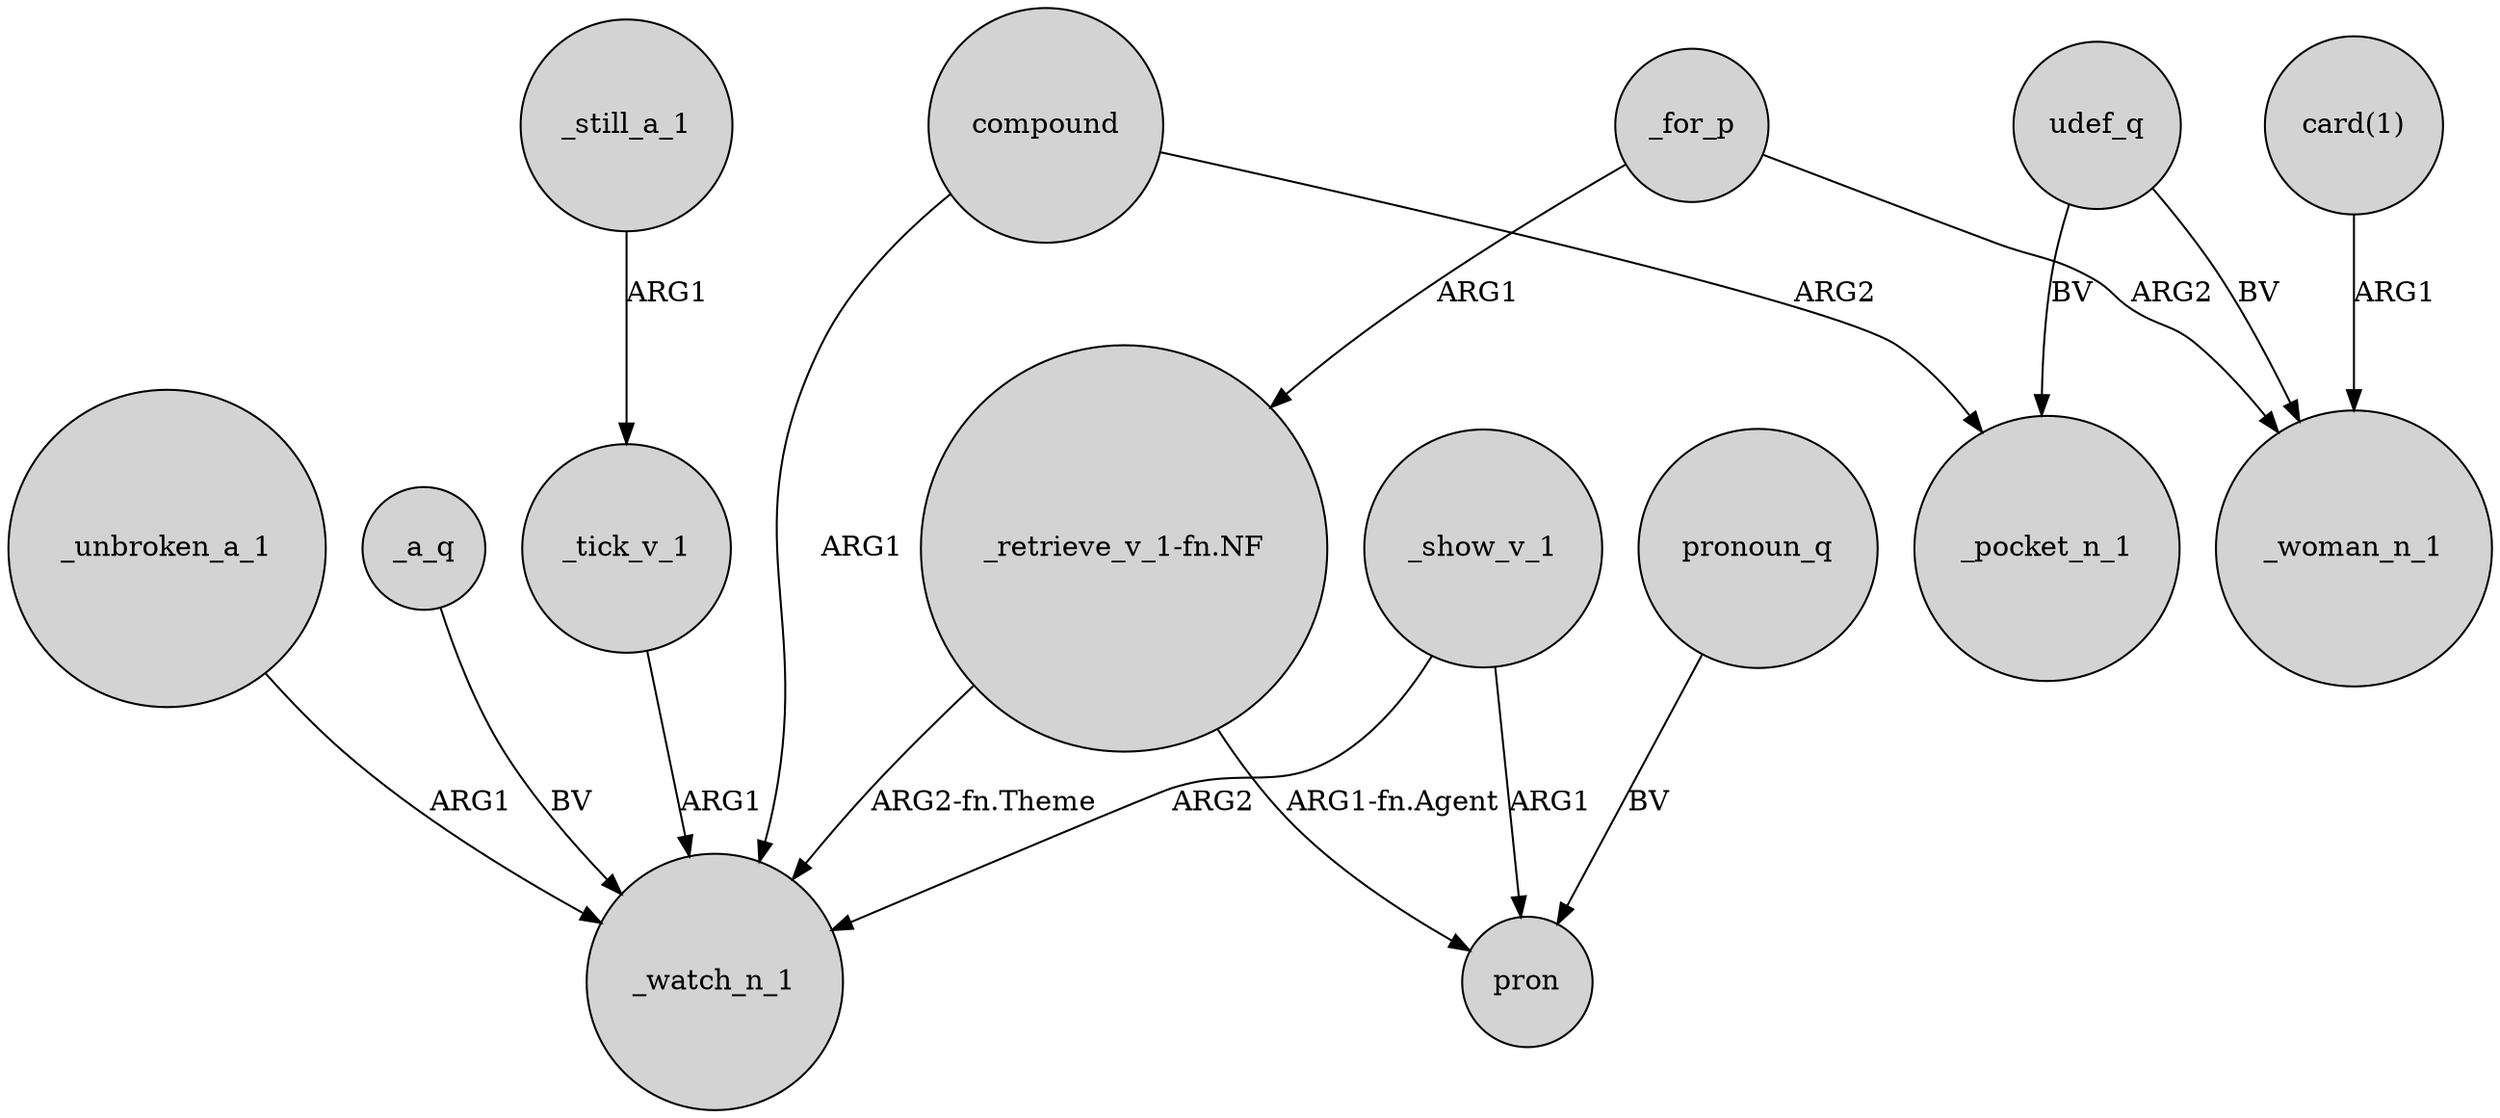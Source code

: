 digraph {
	node [shape=circle style=filled]
	_a_q -> _watch_n_1 [label=BV]
	_for_p -> _woman_n_1 [label=ARG2]
	"_retrieve_v_1-fn.NF" -> _watch_n_1 [label="ARG2-fn.Theme"]
	_tick_v_1 -> _watch_n_1 [label=ARG1]
	udef_q -> _pocket_n_1 [label=BV]
	"card(1)" -> _woman_n_1 [label=ARG1]
	_still_a_1 -> _tick_v_1 [label=ARG1]
	udef_q -> _woman_n_1 [label=BV]
	"_retrieve_v_1-fn.NF" -> pron [label="ARG1-fn.Agent"]
	_for_p -> "_retrieve_v_1-fn.NF" [label=ARG1]
	_unbroken_a_1 -> _watch_n_1 [label=ARG1]
	_show_v_1 -> _watch_n_1 [label=ARG2]
	compound -> _watch_n_1 [label=ARG1]
	_show_v_1 -> pron [label=ARG1]
	compound -> _pocket_n_1 [label=ARG2]
	pronoun_q -> pron [label=BV]
}
